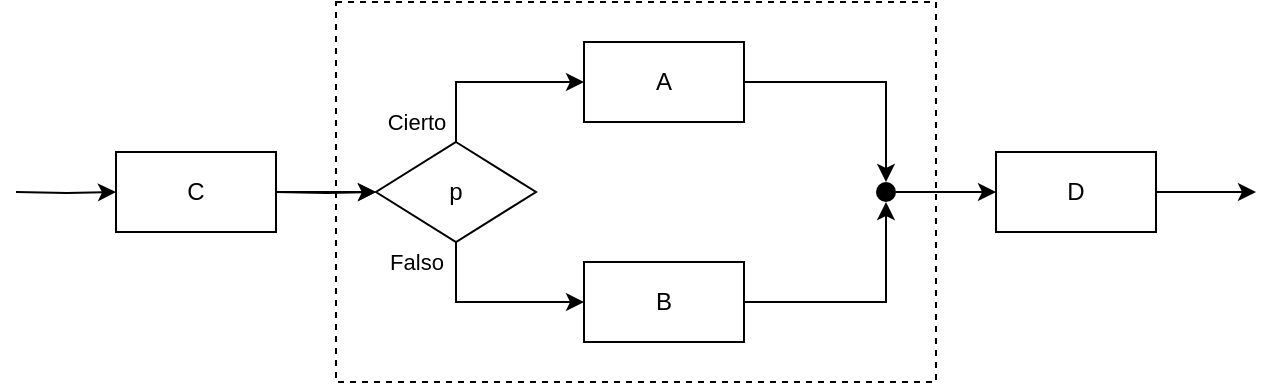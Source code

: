 <mxfile version="13.10.4" type="google"><diagram id="C5RBs43oDa-KdzZeNtuy" name="Page-1"><mxGraphModel dx="1038" dy="615" grid="1" gridSize="10" guides="1" tooltips="1" connect="1" arrows="1" fold="1" page="1" pageScale="1" pageWidth="827" pageHeight="1169" math="0" shadow="0"><root><mxCell id="WIyWlLk6GJQsqaUBKTNV-0"/><mxCell id="WIyWlLk6GJQsqaUBKTNV-1" parent="WIyWlLk6GJQsqaUBKTNV-0"/><mxCell id="zMk7U9ih6zeX3AUxcIlT-3" style="edgeStyle=orthogonalEdgeStyle;rounded=0;orthogonalLoop=1;jettySize=auto;html=1;exitX=0.5;exitY=0;exitDx=0;exitDy=0;entryX=0;entryY=0.5;entryDx=0;entryDy=0;" parent="WIyWlLk6GJQsqaUBKTNV-1" source="zMk7U9ih6zeX3AUxcIlT-0" target="zMk7U9ih6zeX3AUxcIlT-1" edge="1"><mxGeometry relative="1" as="geometry"/></mxCell><mxCell id="zMk7U9ih6zeX3AUxcIlT-11" value="Cierto" style="edgeLabel;html=1;align=center;verticalAlign=middle;resizable=0;points=[];labelBackgroundColor=none;" parent="zMk7U9ih6zeX3AUxcIlT-3" vertex="1" connectable="0"><mxGeometry x="-0.132" y="1" relative="1" as="geometry"><mxPoint x="-31" y="21" as="offset"/></mxGeometry></mxCell><mxCell id="zMk7U9ih6zeX3AUxcIlT-4" style="edgeStyle=orthogonalEdgeStyle;rounded=0;orthogonalLoop=1;jettySize=auto;html=1;exitX=0.5;exitY=1;exitDx=0;exitDy=0;entryX=0;entryY=0.5;entryDx=0;entryDy=0;" parent="WIyWlLk6GJQsqaUBKTNV-1" source="zMk7U9ih6zeX3AUxcIlT-0" target="zMk7U9ih6zeX3AUxcIlT-2" edge="1"><mxGeometry relative="1" as="geometry"/></mxCell><mxCell id="zMk7U9ih6zeX3AUxcIlT-12" value="Falso" style="edgeLabel;html=1;align=center;verticalAlign=middle;resizable=0;points=[];labelBackgroundColor=none;" parent="zMk7U9ih6zeX3AUxcIlT-4" vertex="1" connectable="0"><mxGeometry x="0.017" y="-3" relative="1" as="geometry"><mxPoint x="-38" y="-23" as="offset"/></mxGeometry></mxCell><mxCell id="zMk7U9ih6zeX3AUxcIlT-13" style="edgeStyle=orthogonalEdgeStyle;rounded=0;orthogonalLoop=1;jettySize=auto;html=1;exitX=0;exitY=0.5;exitDx=0;exitDy=0;entryX=0;entryY=0.5;entryDx=0;entryDy=0;" parent="WIyWlLk6GJQsqaUBKTNV-1" target="zMk7U9ih6zeX3AUxcIlT-0" edge="1"><mxGeometry relative="1" as="geometry"><mxPoint x="180" y="255" as="sourcePoint"/></mxGeometry></mxCell><mxCell id="zMk7U9ih6zeX3AUxcIlT-0" value="p" style="rhombus;whiteSpace=wrap;html=1;" parent="WIyWlLk6GJQsqaUBKTNV-1" vertex="1"><mxGeometry x="230" y="230" width="80" height="50" as="geometry"/></mxCell><mxCell id="zMk7U9ih6zeX3AUxcIlT-6" style="edgeStyle=orthogonalEdgeStyle;rounded=0;orthogonalLoop=1;jettySize=auto;html=1;exitX=1;exitY=0.5;exitDx=0;exitDy=0;" parent="WIyWlLk6GJQsqaUBKTNV-1" source="zMk7U9ih6zeX3AUxcIlT-1" target="zMk7U9ih6zeX3AUxcIlT-5" edge="1"><mxGeometry relative="1" as="geometry"/></mxCell><mxCell id="zMk7U9ih6zeX3AUxcIlT-1" value="A" style="rounded=0;whiteSpace=wrap;html=1;" parent="WIyWlLk6GJQsqaUBKTNV-1" vertex="1"><mxGeometry x="334" y="180" width="80" height="40" as="geometry"/></mxCell><mxCell id="zMk7U9ih6zeX3AUxcIlT-7" style="edgeStyle=orthogonalEdgeStyle;rounded=0;orthogonalLoop=1;jettySize=auto;html=1;exitX=1;exitY=0.5;exitDx=0;exitDy=0;entryX=0.5;entryY=1;entryDx=0;entryDy=0;" parent="WIyWlLk6GJQsqaUBKTNV-1" source="zMk7U9ih6zeX3AUxcIlT-2" target="zMk7U9ih6zeX3AUxcIlT-5" edge="1"><mxGeometry relative="1" as="geometry"/></mxCell><mxCell id="zMk7U9ih6zeX3AUxcIlT-2" value="B" style="rounded=0;whiteSpace=wrap;html=1;" parent="WIyWlLk6GJQsqaUBKTNV-1" vertex="1"><mxGeometry x="334" y="290" width="80" height="40" as="geometry"/></mxCell><mxCell id="zMk7U9ih6zeX3AUxcIlT-14" style="edgeStyle=orthogonalEdgeStyle;rounded=0;orthogonalLoop=1;jettySize=auto;html=1;exitX=1;exitY=0.5;exitDx=0;exitDy=0;" parent="WIyWlLk6GJQsqaUBKTNV-1" source="zMk7U9ih6zeX3AUxcIlT-5" edge="1"><mxGeometry relative="1" as="geometry"><mxPoint x="540" y="255" as="targetPoint"/></mxGeometry></mxCell><mxCell id="zMk7U9ih6zeX3AUxcIlT-5" value="" style="ellipse;fillColor=#000000;strokeColor=none;" parent="WIyWlLk6GJQsqaUBKTNV-1" vertex="1"><mxGeometry x="480" y="250" width="10" height="10" as="geometry"/></mxCell><mxCell id="vU-LQX4Iw1luDcT9C4QT-1" value="" style="edgeStyle=orthogonalEdgeStyle;rounded=0;orthogonalLoop=1;jettySize=auto;html=1;exitX=1;exitY=0.5;exitDx=0;exitDy=0;" edge="1" parent="WIyWlLk6GJQsqaUBKTNV-1" source="vU-LQX4Iw1luDcT9C4QT-0" target="zMk7U9ih6zeX3AUxcIlT-0"><mxGeometry relative="1" as="geometry"/></mxCell><mxCell id="vU-LQX4Iw1luDcT9C4QT-4" style="edgeStyle=orthogonalEdgeStyle;rounded=0;orthogonalLoop=1;jettySize=auto;html=1;exitX=0;exitY=0.5;exitDx=0;exitDy=0;entryX=0;entryY=0.5;entryDx=0;entryDy=0;" edge="1" parent="WIyWlLk6GJQsqaUBKTNV-1" target="vU-LQX4Iw1luDcT9C4QT-0"><mxGeometry relative="1" as="geometry"><mxPoint x="50" y="255" as="sourcePoint"/></mxGeometry></mxCell><mxCell id="vU-LQX4Iw1luDcT9C4QT-0" value="C" style="rounded=0;whiteSpace=wrap;html=1;" vertex="1" parent="WIyWlLk6GJQsqaUBKTNV-1"><mxGeometry x="100" y="235" width="80" height="40" as="geometry"/></mxCell><mxCell id="vU-LQX4Iw1luDcT9C4QT-5" style="edgeStyle=orthogonalEdgeStyle;rounded=0;orthogonalLoop=1;jettySize=auto;html=1;exitX=1;exitY=0.5;exitDx=0;exitDy=0;" edge="1" parent="WIyWlLk6GJQsqaUBKTNV-1" source="vU-LQX4Iw1luDcT9C4QT-2"><mxGeometry relative="1" as="geometry"><mxPoint x="670" y="255" as="targetPoint"/></mxGeometry></mxCell><mxCell id="vU-LQX4Iw1luDcT9C4QT-2" value="D" style="rounded=0;whiteSpace=wrap;html=1;" vertex="1" parent="WIyWlLk6GJQsqaUBKTNV-1"><mxGeometry x="540" y="235" width="80" height="40" as="geometry"/></mxCell><mxCell id="vU-LQX4Iw1luDcT9C4QT-6" value="" style="rounded=0;whiteSpace=wrap;html=1;labelBackgroundColor=none;fillColor=none;dashed=1;" vertex="1" parent="WIyWlLk6GJQsqaUBKTNV-1"><mxGeometry x="210" y="160" width="300" height="190" as="geometry"/></mxCell></root></mxGraphModel></diagram></mxfile>